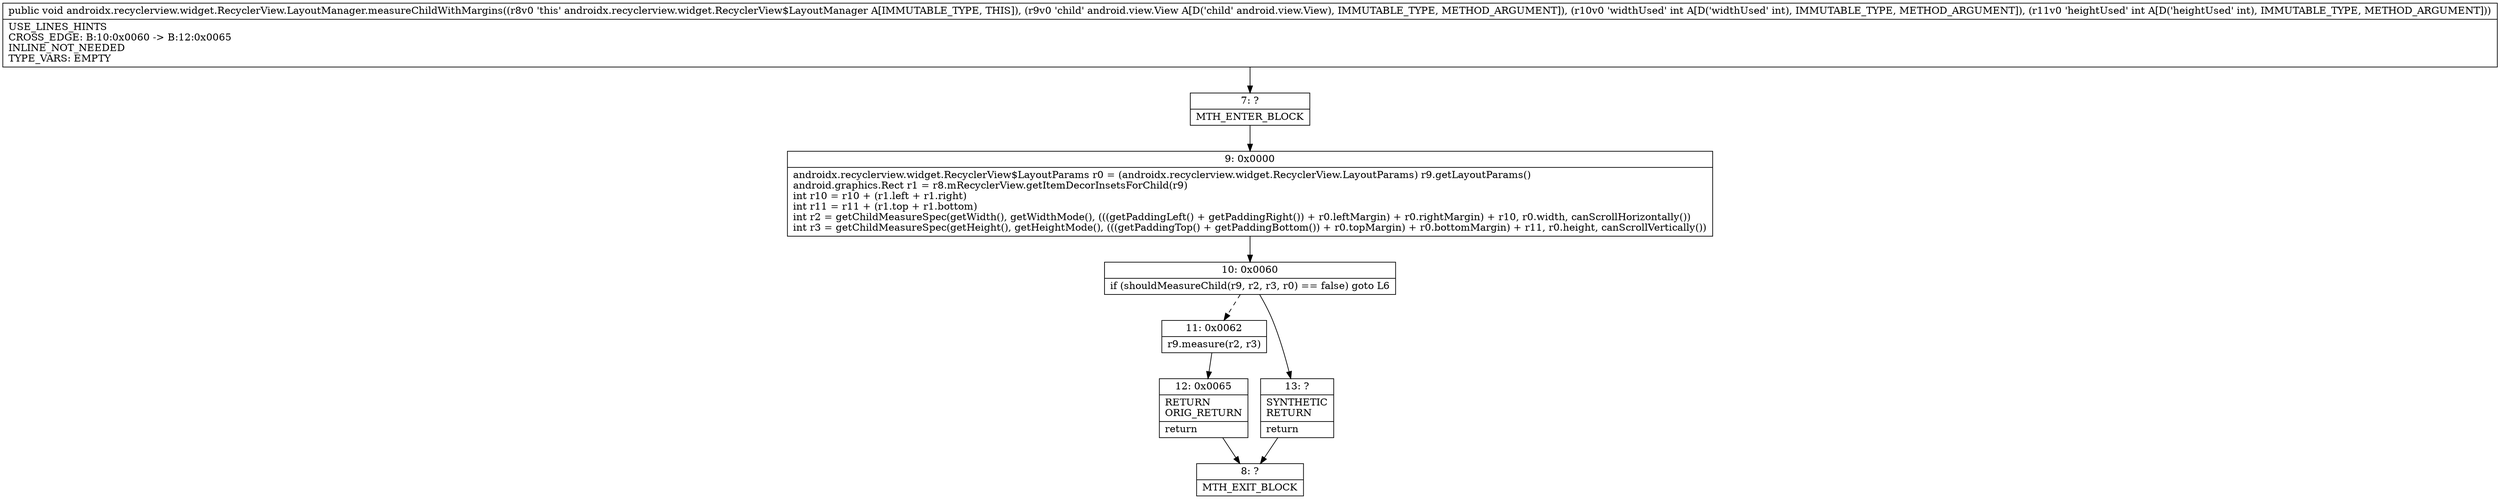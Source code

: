 digraph "CFG forandroidx.recyclerview.widget.RecyclerView.LayoutManager.measureChildWithMargins(Landroid\/view\/View;II)V" {
Node_7 [shape=record,label="{7\:\ ?|MTH_ENTER_BLOCK\l}"];
Node_9 [shape=record,label="{9\:\ 0x0000|androidx.recyclerview.widget.RecyclerView$LayoutParams r0 = (androidx.recyclerview.widget.RecyclerView.LayoutParams) r9.getLayoutParams()\landroid.graphics.Rect r1 = r8.mRecyclerView.getItemDecorInsetsForChild(r9)\lint r10 = r10 + (r1.left + r1.right)\lint r11 = r11 + (r1.top + r1.bottom)\lint r2 = getChildMeasureSpec(getWidth(), getWidthMode(), (((getPaddingLeft() + getPaddingRight()) + r0.leftMargin) + r0.rightMargin) + r10, r0.width, canScrollHorizontally())\lint r3 = getChildMeasureSpec(getHeight(), getHeightMode(), (((getPaddingTop() + getPaddingBottom()) + r0.topMargin) + r0.bottomMargin) + r11, r0.height, canScrollVertically())\l}"];
Node_10 [shape=record,label="{10\:\ 0x0060|if (shouldMeasureChild(r9, r2, r3, r0) == false) goto L6\l}"];
Node_11 [shape=record,label="{11\:\ 0x0062|r9.measure(r2, r3)\l}"];
Node_12 [shape=record,label="{12\:\ 0x0065|RETURN\lORIG_RETURN\l|return\l}"];
Node_8 [shape=record,label="{8\:\ ?|MTH_EXIT_BLOCK\l}"];
Node_13 [shape=record,label="{13\:\ ?|SYNTHETIC\lRETURN\l|return\l}"];
MethodNode[shape=record,label="{public void androidx.recyclerview.widget.RecyclerView.LayoutManager.measureChildWithMargins((r8v0 'this' androidx.recyclerview.widget.RecyclerView$LayoutManager A[IMMUTABLE_TYPE, THIS]), (r9v0 'child' android.view.View A[D('child' android.view.View), IMMUTABLE_TYPE, METHOD_ARGUMENT]), (r10v0 'widthUsed' int A[D('widthUsed' int), IMMUTABLE_TYPE, METHOD_ARGUMENT]), (r11v0 'heightUsed' int A[D('heightUsed' int), IMMUTABLE_TYPE, METHOD_ARGUMENT]))  | USE_LINES_HINTS\lCROSS_EDGE: B:10:0x0060 \-\> B:12:0x0065\lINLINE_NOT_NEEDED\lTYPE_VARS: EMPTY\l}"];
MethodNode -> Node_7;Node_7 -> Node_9;
Node_9 -> Node_10;
Node_10 -> Node_11[style=dashed];
Node_10 -> Node_13;
Node_11 -> Node_12;
Node_12 -> Node_8;
Node_13 -> Node_8;
}

